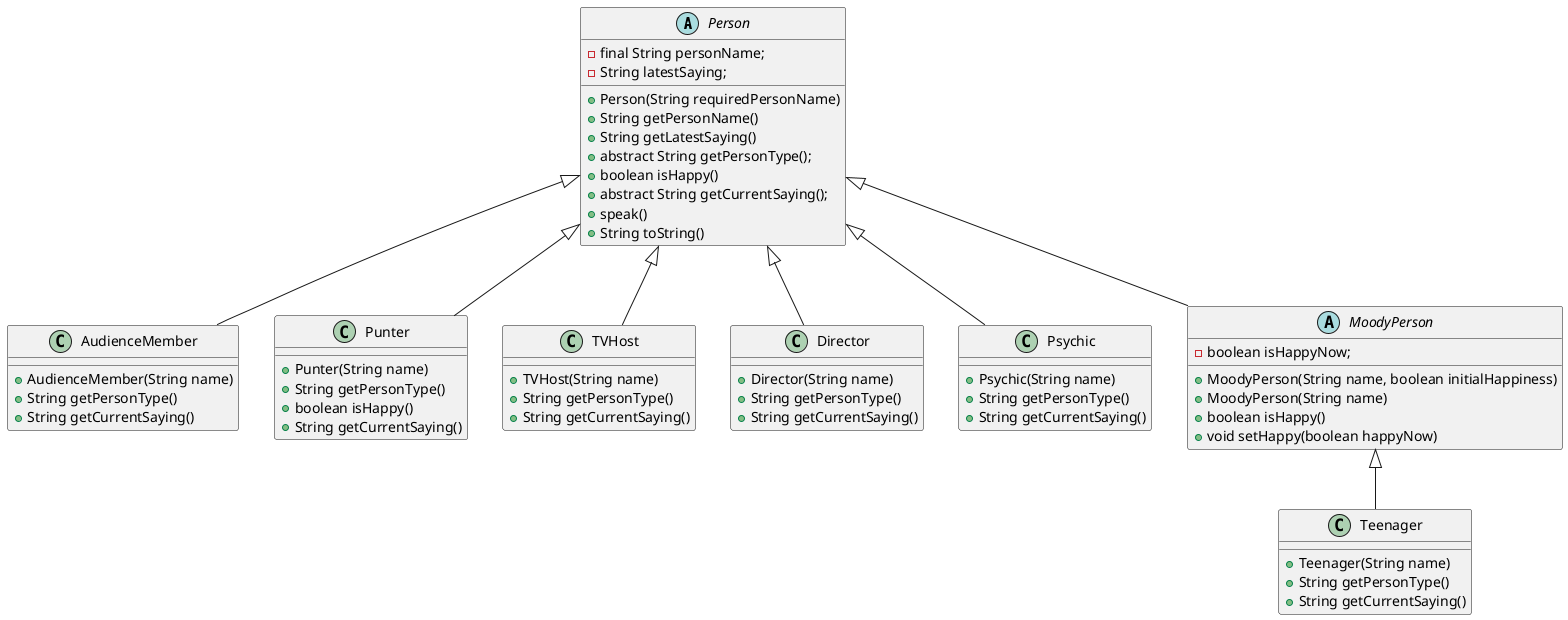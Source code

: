 @startuml
abstract class Person
{
    - final String personName;
    - String latestSaying;
    + Person(String requiredPersonName)
    + String getPersonName()
    + String getLatestSaying()
    + abstract String getPersonType();
    + boolean isHappy()
    + abstract String getCurrentSaying();
    + speak()
    + String toString()
}

class AudienceMember extends Person
{
    + AudienceMember(String name)
    + String getPersonType()
    + String getCurrentSaying()
}

class Punter extends Person
{
    + Punter(String name)
    + String getPersonType()
    + boolean isHappy()
    + String getCurrentSaying()
}

class TVHost extends Person
{
    + TVHost(String name)
    + String getPersonType()
    + String getCurrentSaying()
}

class Director extends Person
{
    + Director(String name)
    + String getPersonType()
    + String getCurrentSaying()
}

class Psychic extends Person
{
    + Psychic(String name)
    + String getPersonType()
    + String getCurrentSaying()
}

abstract class MoodyPerson extends Person
{
    - boolean isHappyNow;
    + MoodyPerson(String name, boolean initialHappiness)
    + MoodyPerson(String name)
    + boolean isHappy()
    + void setHappy(boolean happyNow)
}

class Teenager extends MoodyPerson
{
    + Teenager(String name)
    + String getPersonType()
    + String getCurrentSaying()
}
@enduml